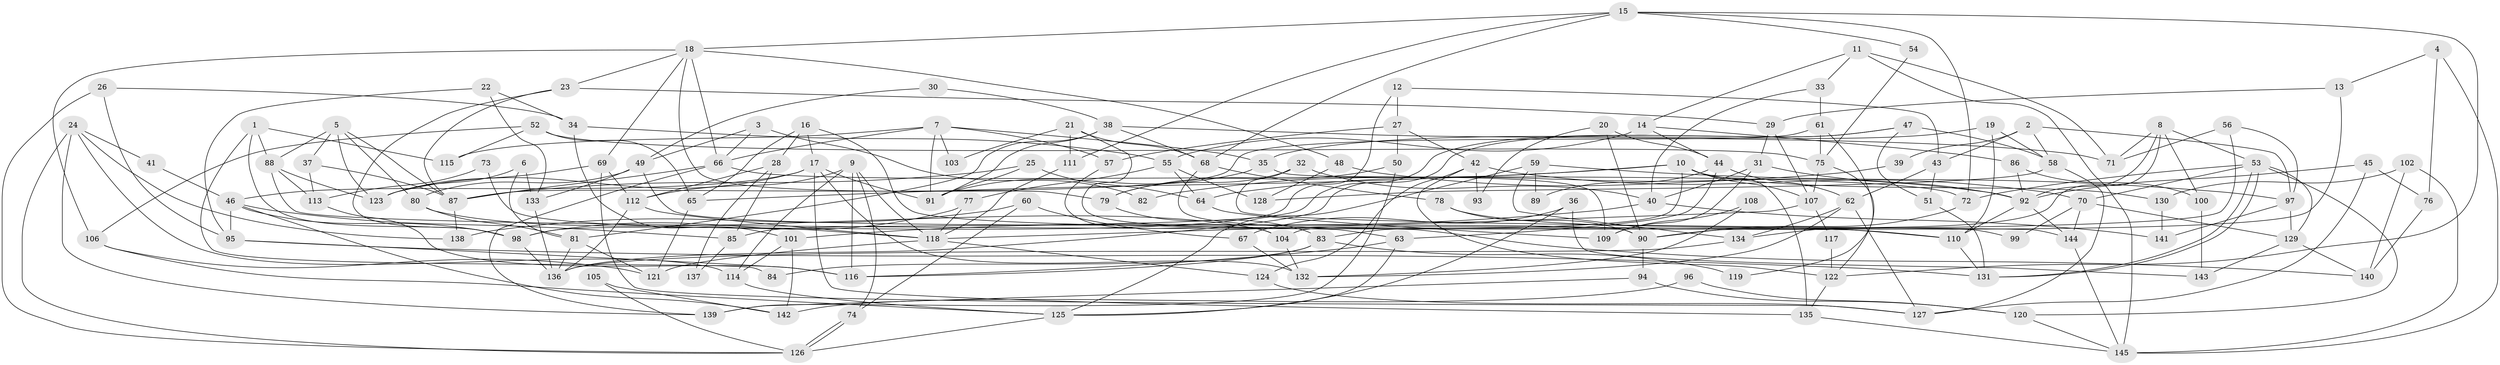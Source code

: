 // Generated by graph-tools (version 1.1) at 2025/50/03/09/25 04:50:04]
// undirected, 145 vertices, 290 edges
graph export_dot {
graph [start="1"]
  node [color=gray90,style=filled];
  1;
  2;
  3;
  4;
  5;
  6;
  7;
  8;
  9;
  10;
  11;
  12;
  13;
  14;
  15;
  16;
  17;
  18;
  19;
  20;
  21;
  22;
  23;
  24;
  25;
  26;
  27;
  28;
  29;
  30;
  31;
  32;
  33;
  34;
  35;
  36;
  37;
  38;
  39;
  40;
  41;
  42;
  43;
  44;
  45;
  46;
  47;
  48;
  49;
  50;
  51;
  52;
  53;
  54;
  55;
  56;
  57;
  58;
  59;
  60;
  61;
  62;
  63;
  64;
  65;
  66;
  67;
  68;
  69;
  70;
  71;
  72;
  73;
  74;
  75;
  76;
  77;
  78;
  79;
  80;
  81;
  82;
  83;
  84;
  85;
  86;
  87;
  88;
  89;
  90;
  91;
  92;
  93;
  94;
  95;
  96;
  97;
  98;
  99;
  100;
  101;
  102;
  103;
  104;
  105;
  106;
  107;
  108;
  109;
  110;
  111;
  112;
  113;
  114;
  115;
  116;
  117;
  118;
  119;
  120;
  121;
  122;
  123;
  124;
  125;
  126;
  127;
  128;
  129;
  130;
  131;
  132;
  133;
  134;
  135;
  136;
  137;
  138;
  139;
  140;
  141;
  142;
  143;
  144;
  145;
  1 -- 115;
  1 -- 88;
  1 -- 84;
  1 -- 98;
  2 -- 43;
  2 -- 97;
  2 -- 39;
  2 -- 58;
  3 -- 49;
  3 -- 66;
  3 -- 82;
  4 -- 145;
  4 -- 13;
  4 -- 76;
  5 -- 80;
  5 -- 88;
  5 -- 37;
  5 -- 87;
  5 -- 123;
  6 -- 123;
  6 -- 81;
  6 -- 133;
  7 -- 91;
  7 -- 57;
  7 -- 35;
  7 -- 66;
  7 -- 103;
  7 -- 115;
  8 -- 134;
  8 -- 53;
  8 -- 71;
  8 -- 92;
  8 -- 100;
  9 -- 74;
  9 -- 118;
  9 -- 112;
  9 -- 114;
  9 -- 116;
  10 -- 107;
  10 -- 83;
  10 -- 65;
  10 -- 82;
  10 -- 130;
  10 -- 135;
  11 -- 145;
  11 -- 71;
  11 -- 14;
  11 -- 33;
  12 -- 43;
  12 -- 98;
  12 -- 27;
  13 -- 104;
  13 -- 29;
  14 -- 44;
  14 -- 55;
  14 -- 86;
  15 -- 68;
  15 -- 18;
  15 -- 54;
  15 -- 72;
  15 -- 111;
  15 -- 122;
  16 -- 28;
  16 -- 17;
  16 -- 65;
  16 -- 99;
  17 -- 135;
  17 -- 91;
  17 -- 46;
  17 -- 123;
  17 -- 132;
  18 -- 106;
  18 -- 48;
  18 -- 23;
  18 -- 66;
  18 -- 69;
  18 -- 79;
  19 -- 35;
  19 -- 110;
  19 -- 58;
  20 -- 90;
  20 -- 44;
  20 -- 93;
  21 -- 63;
  21 -- 68;
  21 -- 103;
  21 -- 111;
  22 -- 95;
  22 -- 133;
  22 -- 34;
  23 -- 87;
  23 -- 29;
  23 -- 98;
  24 -- 114;
  24 -- 139;
  24 -- 41;
  24 -- 126;
  24 -- 138;
  25 -- 91;
  25 -- 87;
  25 -- 64;
  26 -- 34;
  26 -- 126;
  26 -- 95;
  27 -- 42;
  27 -- 50;
  27 -- 57;
  28 -- 85;
  28 -- 112;
  28 -- 137;
  29 -- 31;
  29 -- 107;
  30 -- 49;
  30 -- 38;
  31 -- 40;
  31 -- 92;
  31 -- 109;
  32 -- 40;
  32 -- 144;
  32 -- 79;
  33 -- 61;
  33 -- 40;
  34 -- 55;
  34 -- 101;
  35 -- 109;
  35 -- 91;
  36 -- 143;
  36 -- 125;
  36 -- 67;
  37 -- 87;
  37 -- 113;
  38 -- 81;
  38 -- 71;
  38 -- 68;
  38 -- 91;
  39 -- 64;
  40 -- 101;
  40 -- 141;
  41 -- 46;
  42 -- 70;
  42 -- 124;
  42 -- 93;
  42 -- 122;
  43 -- 51;
  43 -- 62;
  44 -- 63;
  44 -- 62;
  44 -- 89;
  45 -- 92;
  45 -- 127;
  45 -- 76;
  46 -- 98;
  46 -- 85;
  46 -- 95;
  46 -- 142;
  47 -- 58;
  47 -- 136;
  47 -- 51;
  47 -- 85;
  48 -- 128;
  48 -- 92;
  49 -- 90;
  49 -- 133;
  49 -- 80;
  50 -- 79;
  50 -- 139;
  51 -- 131;
  52 -- 65;
  52 -- 75;
  52 -- 106;
  52 -- 115;
  53 -- 131;
  53 -- 131;
  53 -- 72;
  53 -- 70;
  53 -- 120;
  53 -- 129;
  54 -- 75;
  55 -- 77;
  55 -- 64;
  55 -- 128;
  56 -- 97;
  56 -- 90;
  56 -- 71;
  57 -- 104;
  58 -- 127;
  58 -- 128;
  59 -- 97;
  59 -- 125;
  59 -- 89;
  59 -- 134;
  60 -- 67;
  60 -- 138;
  60 -- 74;
  61 -- 87;
  61 -- 75;
  61 -- 119;
  62 -- 134;
  62 -- 127;
  62 -- 132;
  63 -- 125;
  63 -- 116;
  64 -- 109;
  65 -- 121;
  66 -- 72;
  66 -- 87;
  66 -- 139;
  67 -- 132;
  68 -- 140;
  68 -- 78;
  69 -- 123;
  69 -- 112;
  69 -- 127;
  70 -- 144;
  70 -- 99;
  70 -- 129;
  72 -- 90;
  73 -- 113;
  73 -- 118;
  74 -- 126;
  74 -- 126;
  75 -- 107;
  75 -- 122;
  76 -- 140;
  77 -- 98;
  77 -- 118;
  78 -- 110;
  78 -- 90;
  79 -- 83;
  80 -- 81;
  80 -- 104;
  81 -- 121;
  81 -- 136;
  83 -- 116;
  83 -- 84;
  83 -- 119;
  85 -- 137;
  86 -- 92;
  86 -- 100;
  87 -- 138;
  88 -- 113;
  88 -- 123;
  88 -- 110;
  90 -- 94;
  92 -- 110;
  92 -- 144;
  94 -- 139;
  94 -- 120;
  95 -- 116;
  95 -- 131;
  96 -- 120;
  96 -- 142;
  97 -- 129;
  97 -- 141;
  98 -- 136;
  100 -- 143;
  101 -- 114;
  101 -- 142;
  102 -- 140;
  102 -- 145;
  102 -- 130;
  104 -- 132;
  105 -- 142;
  105 -- 126;
  106 -- 121;
  106 -- 125;
  107 -- 118;
  107 -- 117;
  108 -- 132;
  108 -- 109;
  110 -- 131;
  111 -- 118;
  112 -- 118;
  112 -- 136;
  113 -- 116;
  114 -- 125;
  117 -- 122;
  118 -- 121;
  118 -- 124;
  120 -- 145;
  122 -- 135;
  124 -- 127;
  125 -- 126;
  129 -- 140;
  129 -- 143;
  130 -- 141;
  133 -- 136;
  134 -- 136;
  135 -- 145;
  144 -- 145;
}
